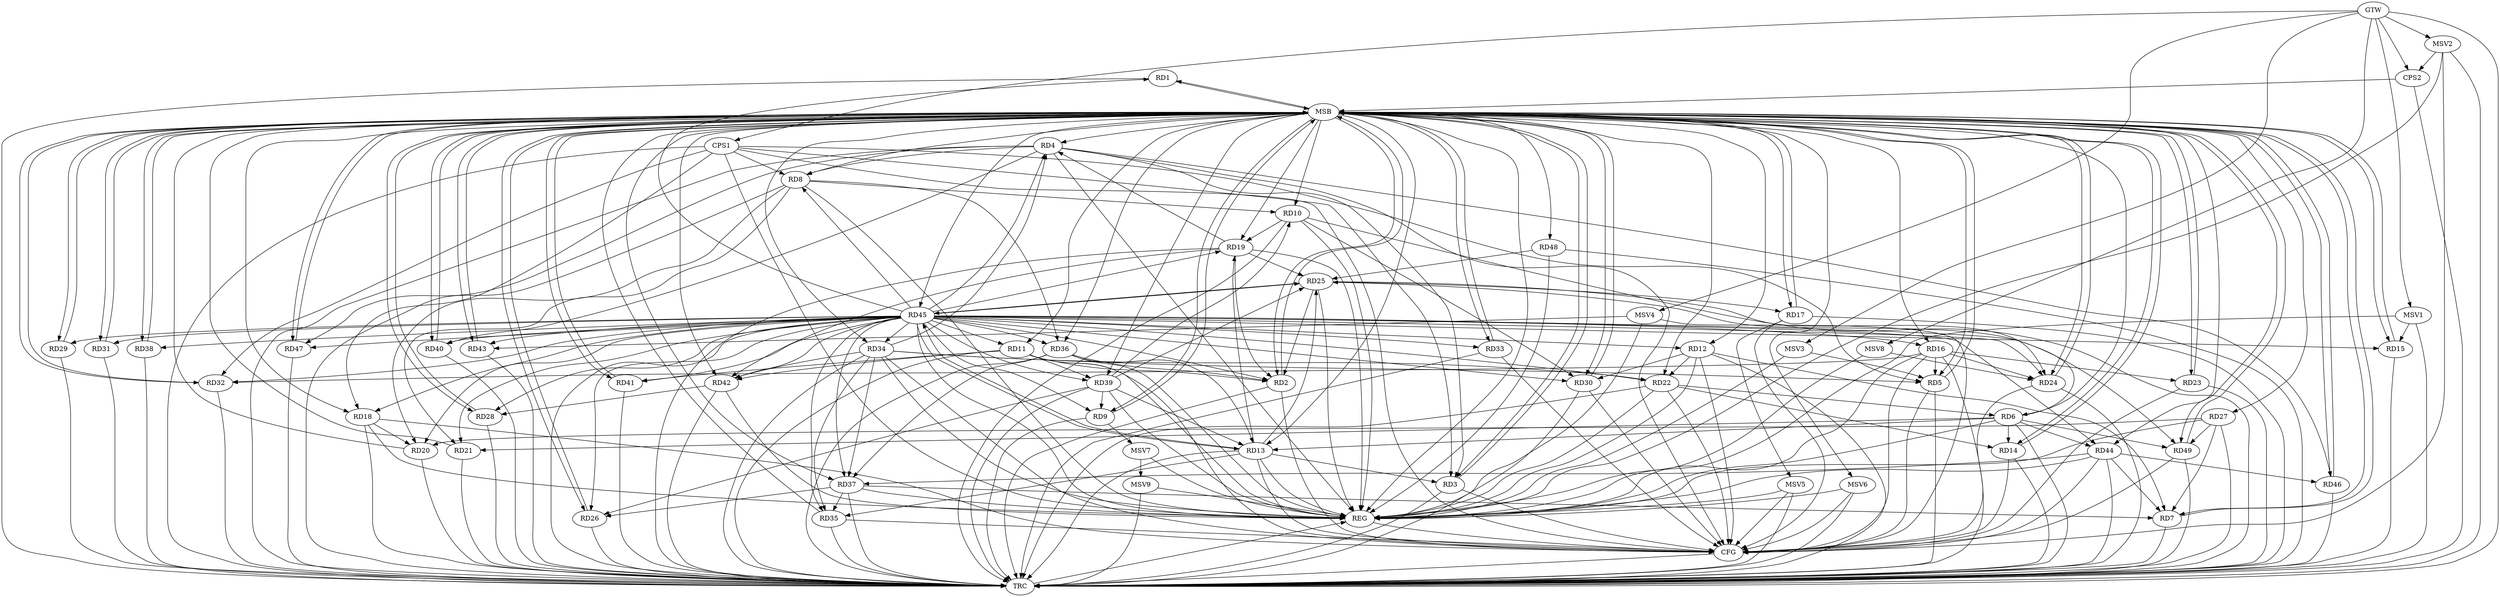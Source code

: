 strict digraph G {
  RD1 [ label="RD1" ];
  RD2 [ label="RD2" ];
  RD3 [ label="RD3" ];
  RD4 [ label="RD4" ];
  RD5 [ label="RD5" ];
  RD6 [ label="RD6" ];
  RD7 [ label="RD7" ];
  RD8 [ label="RD8" ];
  RD9 [ label="RD9" ];
  RD10 [ label="RD10" ];
  RD11 [ label="RD11" ];
  RD12 [ label="RD12" ];
  RD13 [ label="RD13" ];
  RD14 [ label="RD14" ];
  RD15 [ label="RD15" ];
  RD16 [ label="RD16" ];
  RD17 [ label="RD17" ];
  RD18 [ label="RD18" ];
  RD19 [ label="RD19" ];
  RD20 [ label="RD20" ];
  RD21 [ label="RD21" ];
  RD22 [ label="RD22" ];
  RD23 [ label="RD23" ];
  RD24 [ label="RD24" ];
  RD25 [ label="RD25" ];
  RD26 [ label="RD26" ];
  RD27 [ label="RD27" ];
  RD28 [ label="RD28" ];
  RD29 [ label="RD29" ];
  RD30 [ label="RD30" ];
  RD31 [ label="RD31" ];
  RD32 [ label="RD32" ];
  RD33 [ label="RD33" ];
  RD34 [ label="RD34" ];
  RD35 [ label="RD35" ];
  RD36 [ label="RD36" ];
  RD37 [ label="RD37" ];
  RD38 [ label="RD38" ];
  RD39 [ label="RD39" ];
  RD40 [ label="RD40" ];
  RD41 [ label="RD41" ];
  RD42 [ label="RD42" ];
  RD43 [ label="RD43" ];
  RD44 [ label="RD44" ];
  RD45 [ label="RD45" ];
  RD46 [ label="RD46" ];
  RD47 [ label="RD47" ];
  RD48 [ label="RD48" ];
  RD49 [ label="RD49" ];
  CPS1 [ label="CPS1" ];
  CPS2 [ label="CPS2" ];
  GTW [ label="GTW" ];
  REG [ label="REG" ];
  MSB [ label="MSB" ];
  CFG [ label="CFG" ];
  TRC [ label="TRC" ];
  MSV1 [ label="MSV1" ];
  MSV2 [ label="MSV2" ];
  MSV3 [ label="MSV3" ];
  MSV4 [ label="MSV4" ];
  MSV5 [ label="MSV5" ];
  MSV6 [ label="MSV6" ];
  MSV7 [ label="MSV7" ];
  MSV8 [ label="MSV8" ];
  MSV9 [ label="MSV9" ];
  RD11 -> RD2;
  RD19 -> RD2;
  RD25 -> RD2;
  RD36 -> RD2;
  RD45 -> RD2;
  RD4 -> RD3;
  RD13 -> RD3;
  RD4 -> RD8;
  RD19 -> RD4;
  RD34 -> RD4;
  RD4 -> RD40;
  RD4 -> RD46;
  RD4 -> RD47;
  RD16 -> RD5;
  RD34 -> RD5;
  RD6 -> RD13;
  RD6 -> RD14;
  RD6 -> RD21;
  RD22 -> RD6;
  RD6 -> RD25;
  RD6 -> RD44;
  RD6 -> RD49;
  RD12 -> RD7;
  RD27 -> RD7;
  RD37 -> RD7;
  RD44 -> RD7;
  RD8 -> RD10;
  RD8 -> RD20;
  RD8 -> RD21;
  RD8 -> RD36;
  RD39 -> RD9;
  RD10 -> RD19;
  RD10 -> RD24;
  RD10 -> RD30;
  RD39 -> RD10;
  RD11 -> RD39;
  RD11 -> RD41;
  RD11 -> RD42;
  RD12 -> RD22;
  RD12 -> RD30;
  RD13 -> RD19;
  RD13 -> RD25;
  RD13 -> RD35;
  RD36 -> RD13;
  RD39 -> RD13;
  RD13 -> RD45;
  RD22 -> RD14;
  RD16 -> RD23;
  RD16 -> RD24;
  RD16 -> RD32;
  RD25 -> RD17;
  RD18 -> RD20;
  RD19 -> RD25;
  RD19 -> RD42;
  RD27 -> RD20;
  RD34 -> RD22;
  RD45 -> RD22;
  RD39 -> RD25;
  RD25 -> RD45;
  RD45 -> RD25;
  RD48 -> RD25;
  RD37 -> RD26;
  RD39 -> RD26;
  RD27 -> RD49;
  RD42 -> RD28;
  RD45 -> RD28;
  RD45 -> RD32;
  RD34 -> RD35;
  RD34 -> RD37;
  RD34 -> RD42;
  RD37 -> RD35;
  RD36 -> RD37;
  RD45 -> RD36;
  RD44 -> RD37;
  RD45 -> RD37;
  RD45 -> RD38;
  RD45 -> RD42;
  RD44 -> RD46;
  RD45 -> RD47;
  CPS1 -> RD8;
  CPS1 -> RD5;
  CPS1 -> RD32;
  CPS1 -> RD3;
  CPS1 -> RD18;
  GTW -> CPS1;
  GTW -> CPS2;
  RD4 -> REG;
  RD6 -> REG;
  RD8 -> REG;
  RD10 -> REG;
  RD11 -> REG;
  RD12 -> REG;
  RD13 -> REG;
  RD16 -> REG;
  RD18 -> REG;
  RD19 -> REG;
  RD22 -> REG;
  RD25 -> REG;
  RD27 -> REG;
  RD34 -> REG;
  RD36 -> REG;
  RD37 -> REG;
  RD39 -> REG;
  RD42 -> REG;
  RD44 -> REG;
  RD45 -> REG;
  RD48 -> REG;
  CPS1 -> REG;
  RD1 -> MSB;
  MSB -> RD17;
  MSB -> RD38;
  MSB -> RD43;
  MSB -> REG;
  RD2 -> MSB;
  MSB -> RD1;
  MSB -> RD13;
  MSB -> RD14;
  MSB -> RD18;
  MSB -> RD19;
  MSB -> RD41;
  MSB -> RD46;
  RD3 -> MSB;
  MSB -> RD9;
  MSB -> RD28;
  MSB -> RD39;
  RD5 -> MSB;
  MSB -> RD12;
  MSB -> RD34;
  MSB -> RD40;
  MSB -> RD44;
  RD7 -> MSB;
  MSB -> RD31;
  MSB -> RD37;
  RD9 -> MSB;
  RD14 -> MSB;
  MSB -> RD6;
  MSB -> RD11;
  MSB -> RD15;
  MSB -> RD23;
  RD15 -> MSB;
  MSB -> RD4;
  MSB -> RD27;
  MSB -> RD32;
  RD17 -> MSB;
  MSB -> RD8;
  MSB -> RD33;
  MSB -> RD45;
  RD20 -> MSB;
  MSB -> RD22;
  RD21 -> MSB;
  MSB -> RD2;
  MSB -> RD29;
  RD23 -> MSB;
  RD24 -> MSB;
  RD26 -> MSB;
  MSB -> RD3;
  MSB -> RD7;
  MSB -> RD49;
  RD28 -> MSB;
  MSB -> RD10;
  MSB -> RD24;
  MSB -> RD30;
  MSB -> RD47;
  RD29 -> MSB;
  MSB -> RD36;
  RD30 -> MSB;
  RD31 -> MSB;
  RD32 -> MSB;
  RD33 -> MSB;
  RD35 -> MSB;
  MSB -> RD26;
  MSB -> RD42;
  RD38 -> MSB;
  RD40 -> MSB;
  MSB -> RD5;
  MSB -> RD16;
  RD41 -> MSB;
  RD43 -> MSB;
  RD46 -> MSB;
  MSB -> RD48;
  RD47 -> MSB;
  RD49 -> MSB;
  CPS2 -> MSB;
  RD24 -> CFG;
  RD11 -> CFG;
  RD49 -> CFG;
  RD44 -> CFG;
  RD30 -> CFG;
  CPS1 -> CFG;
  RD12 -> CFG;
  RD2 -> CFG;
  RD18 -> CFG;
  RD5 -> CFG;
  RD16 -> CFG;
  RD4 -> CFG;
  RD34 -> CFG;
  RD23 -> CFG;
  RD13 -> CFG;
  RD35 -> CFG;
  RD3 -> CFG;
  RD33 -> CFG;
  RD17 -> CFG;
  RD14 -> CFG;
  RD22 -> CFG;
  REG -> CFG;
  RD1 -> TRC;
  RD2 -> TRC;
  RD3 -> TRC;
  RD4 -> TRC;
  RD5 -> TRC;
  RD6 -> TRC;
  RD7 -> TRC;
  RD8 -> TRC;
  RD9 -> TRC;
  RD10 -> TRC;
  RD11 -> TRC;
  RD12 -> TRC;
  RD13 -> TRC;
  RD14 -> TRC;
  RD15 -> TRC;
  RD16 -> TRC;
  RD17 -> TRC;
  RD18 -> TRC;
  RD19 -> TRC;
  RD20 -> TRC;
  RD21 -> TRC;
  RD22 -> TRC;
  RD23 -> TRC;
  RD24 -> TRC;
  RD25 -> TRC;
  RD26 -> TRC;
  RD27 -> TRC;
  RD28 -> TRC;
  RD29 -> TRC;
  RD30 -> TRC;
  RD31 -> TRC;
  RD32 -> TRC;
  RD33 -> TRC;
  RD34 -> TRC;
  RD35 -> TRC;
  RD36 -> TRC;
  RD37 -> TRC;
  RD38 -> TRC;
  RD39 -> TRC;
  RD40 -> TRC;
  RD41 -> TRC;
  RD42 -> TRC;
  RD43 -> TRC;
  RD44 -> TRC;
  RD45 -> TRC;
  RD46 -> TRC;
  RD47 -> TRC;
  RD48 -> TRC;
  RD49 -> TRC;
  CPS1 -> TRC;
  CPS2 -> TRC;
  GTW -> TRC;
  CFG -> TRC;
  TRC -> REG;
  RD45 -> RD49;
  RD45 -> RD40;
  RD45 -> RD9;
  RD45 -> RD18;
  RD45 -> RD30;
  RD45 -> RD20;
  RD45 -> RD31;
  RD45 -> RD29;
  RD45 -> RD24;
  RD45 -> RD4;
  RD45 -> RD8;
  RD45 -> RD41;
  RD45 -> RD44;
  RD45 -> RD35;
  RD45 -> RD1;
  RD45 -> RD34;
  RD45 -> RD12;
  RD45 -> RD16;
  RD45 -> RD43;
  RD45 -> RD39;
  RD45 -> RD13;
  RD45 -> RD19;
  RD45 -> RD21;
  RD45 -> RD26;
  RD45 -> RD15;
  RD45 -> RD11;
  RD45 -> RD33;
  MSV1 -> RD15;
  GTW -> MSV1;
  MSV1 -> REG;
  MSV1 -> TRC;
  MSV2 -> CPS2;
  GTW -> MSV2;
  MSV2 -> REG;
  MSV2 -> TRC;
  MSV2 -> CFG;
  MSV3 -> RD5;
  GTW -> MSV3;
  MSV3 -> REG;
  MSV4 -> RD43;
  GTW -> MSV4;
  MSV4 -> REG;
  MSV4 -> CFG;
  RD17 -> MSV5;
  MSV5 -> REG;
  MSV5 -> TRC;
  MSV5 -> CFG;
  MSB -> MSV6;
  MSV6 -> REG;
  MSV6 -> TRC;
  MSV6 -> CFG;
  RD9 -> MSV7;
  MSV7 -> REG;
  MSV8 -> RD24;
  GTW -> MSV8;
  MSV8 -> REG;
  MSV7 -> MSV9;
  MSV9 -> REG;
  MSV9 -> TRC;
}

